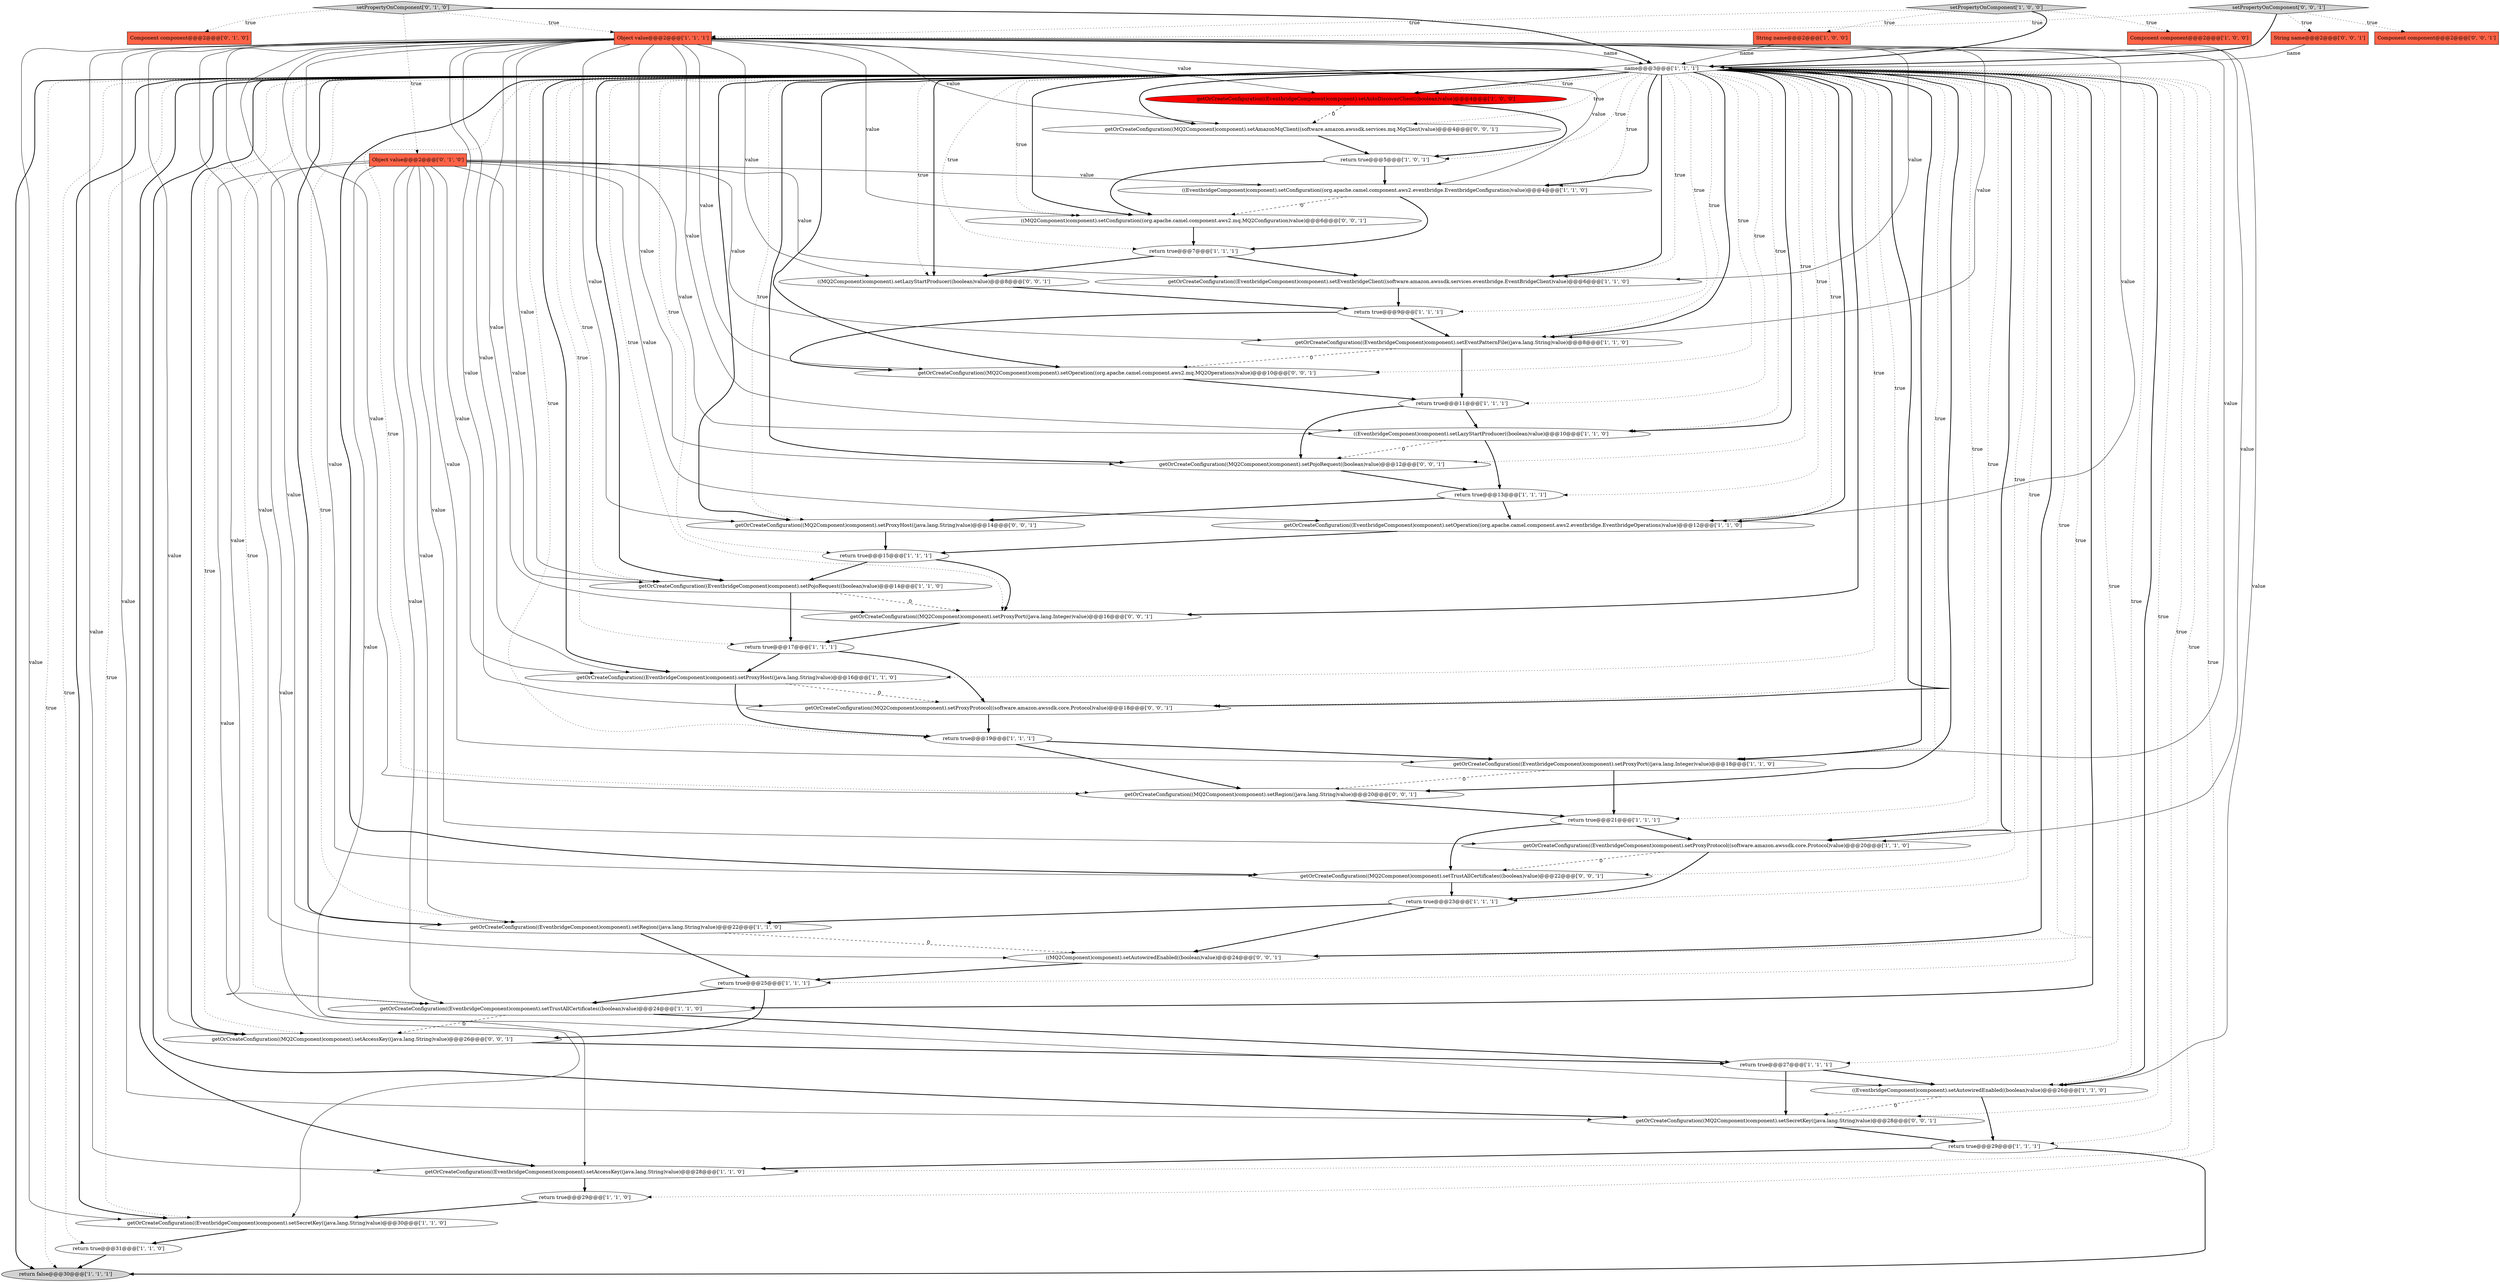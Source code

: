 digraph {
8 [style = filled, label = "return true@@@7@@@['1', '1', '1']", fillcolor = white, shape = ellipse image = "AAA0AAABBB1BBB"];
0 [style = filled, label = "return true@@@15@@@['1', '1', '1']", fillcolor = white, shape = ellipse image = "AAA0AAABBB1BBB"];
23 [style = filled, label = "getOrCreateConfiguration((EventbridgeComponent)component).setOperation((org.apache.camel.component.aws2.eventbridge.EventbridgeOperations)value)@@@12@@@['1', '1', '0']", fillcolor = white, shape = ellipse image = "AAA0AAABBB1BBB"];
33 [style = filled, label = "return true@@@27@@@['1', '1', '1']", fillcolor = white, shape = ellipse image = "AAA0AAABBB1BBB"];
6 [style = filled, label = "String name@@@2@@@['1', '0', '0']", fillcolor = tomato, shape = box image = "AAA0AAABBB1BBB"];
5 [style = filled, label = "getOrCreateConfiguration((EventbridgeComponent)component).setAccessKey((java.lang.String)value)@@@28@@@['1', '1', '0']", fillcolor = white, shape = ellipse image = "AAA0AAABBB1BBB"];
27 [style = filled, label = "return true@@@5@@@['1', '0', '1']", fillcolor = white, shape = ellipse image = "AAA0AAABBB1BBB"];
47 [style = filled, label = "getOrCreateConfiguration((MQ2Component)component).setProxyPort((java.lang.Integer)value)@@@16@@@['0', '0', '1']", fillcolor = white, shape = ellipse image = "AAA0AAABBB3BBB"];
14 [style = filled, label = "return true@@@29@@@['1', '1', '0']", fillcolor = white, shape = ellipse image = "AAA0AAABBB1BBB"];
24 [style = filled, label = "return true@@@31@@@['1', '1', '0']", fillcolor = white, shape = ellipse image = "AAA0AAABBB1BBB"];
30 [style = filled, label = "return true@@@21@@@['1', '1', '1']", fillcolor = white, shape = ellipse image = "AAA0AAABBB1BBB"];
34 [style = filled, label = "name@@@3@@@['1', '1', '1']", fillcolor = white, shape = diamond image = "AAA0AAABBB1BBB"];
25 [style = filled, label = "getOrCreateConfiguration((EventbridgeComponent)component).setTrustAllCertificates((boolean)value)@@@24@@@['1', '1', '0']", fillcolor = white, shape = ellipse image = "AAA0AAABBB1BBB"];
39 [style = filled, label = "String name@@@2@@@['0', '0', '1']", fillcolor = tomato, shape = box image = "AAA0AAABBB3BBB"];
41 [style = filled, label = "getOrCreateConfiguration((MQ2Component)component).setSecretKey((java.lang.String)value)@@@28@@@['0', '0', '1']", fillcolor = white, shape = ellipse image = "AAA0AAABBB3BBB"];
50 [style = filled, label = "getOrCreateConfiguration((MQ2Component)component).setAccessKey((java.lang.String)value)@@@26@@@['0', '0', '1']", fillcolor = white, shape = ellipse image = "AAA0AAABBB3BBB"];
51 [style = filled, label = "((MQ2Component)component).setLazyStartProducer((boolean)value)@@@8@@@['0', '0', '1']", fillcolor = white, shape = ellipse image = "AAA0AAABBB3BBB"];
32 [style = filled, label = "getOrCreateConfiguration((EventbridgeComponent)component).setProxyPort((java.lang.Integer)value)@@@18@@@['1', '1', '0']", fillcolor = white, shape = ellipse image = "AAA0AAABBB1BBB"];
15 [style = filled, label = "return true@@@19@@@['1', '1', '1']", fillcolor = white, shape = ellipse image = "AAA0AAABBB1BBB"];
35 [style = filled, label = "((EventbridgeComponent)component).setLazyStartProducer((boolean)value)@@@10@@@['1', '1', '0']", fillcolor = white, shape = ellipse image = "AAA0AAABBB1BBB"];
2 [style = filled, label = "return true@@@17@@@['1', '1', '1']", fillcolor = white, shape = ellipse image = "AAA0AAABBB1BBB"];
53 [style = filled, label = "getOrCreateConfiguration((MQ2Component)component).setTrustAllCertificates((boolean)value)@@@22@@@['0', '0', '1']", fillcolor = white, shape = ellipse image = "AAA0AAABBB3BBB"];
46 [style = filled, label = "getOrCreateConfiguration((MQ2Component)component).setRegion((java.lang.String)value)@@@20@@@['0', '0', '1']", fillcolor = white, shape = ellipse image = "AAA0AAABBB3BBB"];
7 [style = filled, label = "Component component@@@2@@@['1', '0', '0']", fillcolor = tomato, shape = box image = "AAA0AAABBB1BBB"];
19 [style = filled, label = "return true@@@11@@@['1', '1', '1']", fillcolor = white, shape = ellipse image = "AAA0AAABBB1BBB"];
22 [style = filled, label = "getOrCreateConfiguration((EventbridgeComponent)component).setPojoRequest((boolean)value)@@@14@@@['1', '1', '0']", fillcolor = white, shape = ellipse image = "AAA0AAABBB1BBB"];
26 [style = filled, label = "setPropertyOnComponent['1', '0', '0']", fillcolor = lightgray, shape = diamond image = "AAA0AAABBB1BBB"];
44 [style = filled, label = "getOrCreateConfiguration((MQ2Component)component).setPojoRequest((boolean)value)@@@12@@@['0', '0', '1']", fillcolor = white, shape = ellipse image = "AAA0AAABBB3BBB"];
16 [style = filled, label = "return false@@@30@@@['1', '1', '1']", fillcolor = lightgray, shape = ellipse image = "AAA0AAABBB1BBB"];
12 [style = filled, label = "return true@@@9@@@['1', '1', '1']", fillcolor = white, shape = ellipse image = "AAA0AAABBB1BBB"];
17 [style = filled, label = "getOrCreateConfiguration((EventbridgeComponent)component).setProxyHost((java.lang.String)value)@@@16@@@['1', '1', '0']", fillcolor = white, shape = ellipse image = "AAA0AAABBB1BBB"];
21 [style = filled, label = "getOrCreateConfiguration((EventbridgeComponent)component).setAutoDiscoverClient((boolean)value)@@@4@@@['1', '0', '0']", fillcolor = red, shape = ellipse image = "AAA1AAABBB1BBB"];
49 [style = filled, label = "getOrCreateConfiguration((MQ2Component)component).setProxyHost((java.lang.String)value)@@@14@@@['0', '0', '1']", fillcolor = white, shape = ellipse image = "AAA0AAABBB3BBB"];
42 [style = filled, label = "getOrCreateConfiguration((MQ2Component)component).setAmazonMqClient((software.amazon.awssdk.services.mq.MqClient)value)@@@4@@@['0', '0', '1']", fillcolor = white, shape = ellipse image = "AAA0AAABBB3BBB"];
54 [style = filled, label = "getOrCreateConfiguration((MQ2Component)component).setOperation((org.apache.camel.component.aws2.mq.MQ2Operations)value)@@@10@@@['0', '0', '1']", fillcolor = white, shape = ellipse image = "AAA0AAABBB3BBB"];
13 [style = filled, label = "return true@@@23@@@['1', '1', '1']", fillcolor = white, shape = ellipse image = "AAA0AAABBB1BBB"];
36 [style = filled, label = "Component component@@@2@@@['0', '1', '0']", fillcolor = tomato, shape = box image = "AAA0AAABBB2BBB"];
37 [style = filled, label = "setPropertyOnComponent['0', '1', '0']", fillcolor = lightgray, shape = diamond image = "AAA0AAABBB2BBB"];
4 [style = filled, label = "((EventbridgeComponent)component).setAutowiredEnabled((boolean)value)@@@26@@@['1', '1', '0']", fillcolor = white, shape = ellipse image = "AAA0AAABBB1BBB"];
11 [style = filled, label = "((EventbridgeComponent)component).setConfiguration((org.apache.camel.component.aws2.eventbridge.EventbridgeConfiguration)value)@@@4@@@['1', '1', '0']", fillcolor = white, shape = ellipse image = "AAA0AAABBB1BBB"];
3 [style = filled, label = "getOrCreateConfiguration((EventbridgeComponent)component).setProxyProtocol((software.amazon.awssdk.core.Protocol)value)@@@20@@@['1', '1', '0']", fillcolor = white, shape = ellipse image = "AAA0AAABBB1BBB"];
48 [style = filled, label = "((MQ2Component)component).setAutowiredEnabled((boolean)value)@@@24@@@['0', '0', '1']", fillcolor = white, shape = ellipse image = "AAA0AAABBB3BBB"];
43 [style = filled, label = "((MQ2Component)component).setConfiguration((org.apache.camel.component.aws2.mq.MQ2Configuration)value)@@@6@@@['0', '0', '1']", fillcolor = white, shape = ellipse image = "AAA0AAABBB3BBB"];
52 [style = filled, label = "setPropertyOnComponent['0', '0', '1']", fillcolor = lightgray, shape = diamond image = "AAA0AAABBB3BBB"];
45 [style = filled, label = "getOrCreateConfiguration((MQ2Component)component).setProxyProtocol((software.amazon.awssdk.core.Protocol)value)@@@18@@@['0', '0', '1']", fillcolor = white, shape = ellipse image = "AAA0AAABBB3BBB"];
1 [style = filled, label = "return true@@@13@@@['1', '1', '1']", fillcolor = white, shape = ellipse image = "AAA0AAABBB1BBB"];
29 [style = filled, label = "getOrCreateConfiguration((EventbridgeComponent)component).setSecretKey((java.lang.String)value)@@@30@@@['1', '1', '0']", fillcolor = white, shape = ellipse image = "AAA0AAABBB1BBB"];
9 [style = filled, label = "getOrCreateConfiguration((EventbridgeComponent)component).setRegion((java.lang.String)value)@@@22@@@['1', '1', '0']", fillcolor = white, shape = ellipse image = "AAA0AAABBB1BBB"];
10 [style = filled, label = "getOrCreateConfiguration((EventbridgeComponent)component).setEventPatternFile((java.lang.String)value)@@@8@@@['1', '1', '0']", fillcolor = white, shape = ellipse image = "AAA0AAABBB1BBB"];
31 [style = filled, label = "Object value@@@2@@@['1', '1', '1']", fillcolor = tomato, shape = box image = "AAA0AAABBB1BBB"];
20 [style = filled, label = "getOrCreateConfiguration((EventbridgeComponent)component).setEventbridgeClient((software.amazon.awssdk.services.eventbridge.EventBridgeClient)value)@@@6@@@['1', '1', '0']", fillcolor = white, shape = ellipse image = "AAA0AAABBB1BBB"];
38 [style = filled, label = "Object value@@@2@@@['0', '1', '0']", fillcolor = tomato, shape = box image = "AAA0AAABBB2BBB"];
28 [style = filled, label = "return true@@@29@@@['1', '1', '1']", fillcolor = white, shape = ellipse image = "AAA0AAABBB1BBB"];
18 [style = filled, label = "return true@@@25@@@['1', '1', '1']", fillcolor = white, shape = ellipse image = "AAA0AAABBB1BBB"];
40 [style = filled, label = "Component component@@@2@@@['0', '0', '1']", fillcolor = tomato, shape = box image = "AAA0AAABBB3BBB"];
38->9 [style = solid, label="value"];
34->12 [style = dotted, label="true"];
34->46 [style = bold, label=""];
34->45 [style = dotted, label="true"];
34->9 [style = bold, label=""];
34->20 [style = bold, label=""];
25->33 [style = bold, label=""];
10->19 [style = bold, label=""];
26->34 [style = bold, label=""];
31->5 [style = solid, label="value"];
31->34 [style = solid, label="name"];
34->29 [style = dotted, label="true"];
34->2 [style = dotted, label="true"];
34->9 [style = dotted, label="true"];
49->0 [style = bold, label=""];
34->20 [style = dotted, label="true"];
39->34 [style = solid, label="name"];
8->51 [style = bold, label=""];
31->51 [style = solid, label="value"];
34->50 [style = bold, label=""];
54->19 [style = bold, label=""];
1->23 [style = bold, label=""];
41->28 [style = bold, label=""];
34->23 [style = dotted, label="true"];
37->31 [style = dotted, label="true"];
19->44 [style = bold, label=""];
34->43 [style = dotted, label="true"];
37->38 [style = dotted, label="true"];
31->21 [style = solid, label="value"];
12->10 [style = bold, label=""];
34->27 [style = dotted, label="true"];
8->20 [style = bold, label=""];
31->47 [style = solid, label="value"];
34->50 [style = dotted, label="true"];
34->17 [style = bold, label=""];
43->8 [style = bold, label=""];
34->51 [style = dotted, label="true"];
37->36 [style = dotted, label="true"];
34->32 [style = bold, label=""];
44->1 [style = bold, label=""];
11->43 [style = dashed, label="0"];
31->42 [style = solid, label="value"];
48->18 [style = bold, label=""];
12->54 [style = bold, label=""];
34->14 [style = dotted, label="true"];
31->44 [style = solid, label="value"];
31->32 [style = solid, label="value"];
34->53 [style = bold, label=""];
34->28 [style = dotted, label="true"];
31->54 [style = solid, label="value"];
34->13 [style = dotted, label="true"];
28->5 [style = bold, label=""];
34->48 [style = bold, label=""];
34->47 [style = dotted, label="true"];
31->17 [style = solid, label="value"];
31->10 [style = solid, label="value"];
34->18 [style = dotted, label="true"];
34->47 [style = bold, label=""];
34->54 [style = bold, label=""];
52->31 [style = dotted, label="true"];
33->41 [style = bold, label=""];
1->49 [style = bold, label=""];
34->42 [style = bold, label=""];
31->25 [style = solid, label="value"];
17->45 [style = dashed, label="0"];
18->50 [style = bold, label=""];
34->22 [style = dotted, label="true"];
34->8 [style = dotted, label="true"];
9->48 [style = dashed, label="0"];
38->4 [style = solid, label="value"];
31->53 [style = solid, label="value"];
27->11 [style = bold, label=""];
31->45 [style = solid, label="value"];
47->2 [style = bold, label=""];
17->15 [style = bold, label=""];
18->25 [style = bold, label=""];
11->8 [style = bold, label=""];
38->10 [style = solid, label="value"];
26->6 [style = dotted, label="true"];
31->46 [style = solid, label="value"];
34->53 [style = dotted, label="true"];
34->35 [style = bold, label=""];
38->20 [style = solid, label="value"];
38->32 [style = solid, label="value"];
31->22 [style = solid, label="value"];
32->46 [style = dashed, label="0"];
26->7 [style = dotted, label="true"];
4->41 [style = dashed, label="0"];
2->17 [style = bold, label=""];
52->39 [style = dotted, label="true"];
34->29 [style = bold, label=""];
38->35 [style = solid, label="value"];
38->29 [style = solid, label="value"];
22->2 [style = bold, label=""];
27->43 [style = bold, label=""];
34->24 [style = dotted, label="true"];
45->15 [style = bold, label=""];
21->27 [style = bold, label=""];
34->49 [style = bold, label=""];
51->12 [style = bold, label=""];
33->4 [style = bold, label=""];
34->10 [style = dotted, label="true"];
34->11 [style = dotted, label="true"];
31->4 [style = solid, label="value"];
13->48 [style = bold, label=""];
34->1 [style = dotted, label="true"];
30->53 [style = bold, label=""];
31->50 [style = solid, label="value"];
32->30 [style = bold, label=""];
23->0 [style = bold, label=""];
34->48 [style = dotted, label="true"];
34->0 [style = dotted, label="true"];
21->42 [style = dashed, label="0"];
3->53 [style = dashed, label="0"];
31->9 [style = solid, label="value"];
38->22 [style = solid, label="value"];
34->51 [style = bold, label=""];
26->31 [style = dotted, label="true"];
46->30 [style = bold, label=""];
9->18 [style = bold, label=""];
35->1 [style = bold, label=""];
34->35 [style = dotted, label="true"];
30->3 [style = bold, label=""];
38->3 [style = solid, label="value"];
34->16 [style = bold, label=""];
19->35 [style = bold, label=""];
34->15 [style = dotted, label="true"];
34->33 [style = dotted, label="true"];
34->4 [style = dotted, label="true"];
34->44 [style = bold, label=""];
14->29 [style = bold, label=""];
2->45 [style = bold, label=""];
31->29 [style = solid, label="value"];
42->27 [style = bold, label=""];
34->23 [style = bold, label=""];
38->25 [style = solid, label="value"];
50->33 [style = bold, label=""];
13->9 [style = bold, label=""];
31->20 [style = solid, label="value"];
31->11 [style = solid, label="value"];
34->43 [style = bold, label=""];
34->30 [style = dotted, label="true"];
6->34 [style = solid, label="name"];
34->25 [style = dotted, label="true"];
34->21 [style = bold, label=""];
38->11 [style = solid, label="value"];
52->40 [style = dotted, label="true"];
53->13 [style = bold, label=""];
31->23 [style = solid, label="value"];
25->50 [style = dashed, label="0"];
34->21 [style = dotted, label="true"];
34->32 [style = dotted, label="true"];
34->5 [style = dotted, label="true"];
22->47 [style = dashed, label="0"];
34->44 [style = dotted, label="true"];
34->25 [style = bold, label=""];
31->48 [style = solid, label="value"];
38->23 [style = solid, label="value"];
38->5 [style = solid, label="value"];
34->5 [style = bold, label=""];
31->49 [style = solid, label="value"];
34->45 [style = bold, label=""];
34->41 [style = bold, label=""];
5->14 [style = bold, label=""];
52->34 [style = bold, label=""];
34->10 [style = bold, label=""];
28->16 [style = bold, label=""];
34->49 [style = dotted, label="true"];
34->11 [style = bold, label=""];
4->28 [style = bold, label=""];
31->43 [style = solid, label="value"];
34->22 [style = bold, label=""];
35->44 [style = dashed, label="0"];
10->54 [style = dashed, label="0"];
24->16 [style = bold, label=""];
0->47 [style = bold, label=""];
34->3 [style = dotted, label="true"];
31->35 [style = solid, label="value"];
34->42 [style = dotted, label="true"];
34->17 [style = dotted, label="true"];
34->3 [style = bold, label=""];
34->41 [style = dotted, label="true"];
0->22 [style = bold, label=""];
37->34 [style = bold, label=""];
20->12 [style = bold, label=""];
3->13 [style = bold, label=""];
34->4 [style = bold, label=""];
34->54 [style = dotted, label="true"];
34->46 [style = dotted, label="true"];
15->46 [style = bold, label=""];
34->16 [style = dotted, label="true"];
15->32 [style = bold, label=""];
29->24 [style = bold, label=""];
38->17 [style = solid, label="value"];
31->41 [style = solid, label="value"];
31->3 [style = solid, label="value"];
34->19 [style = dotted, label="true"];
}
